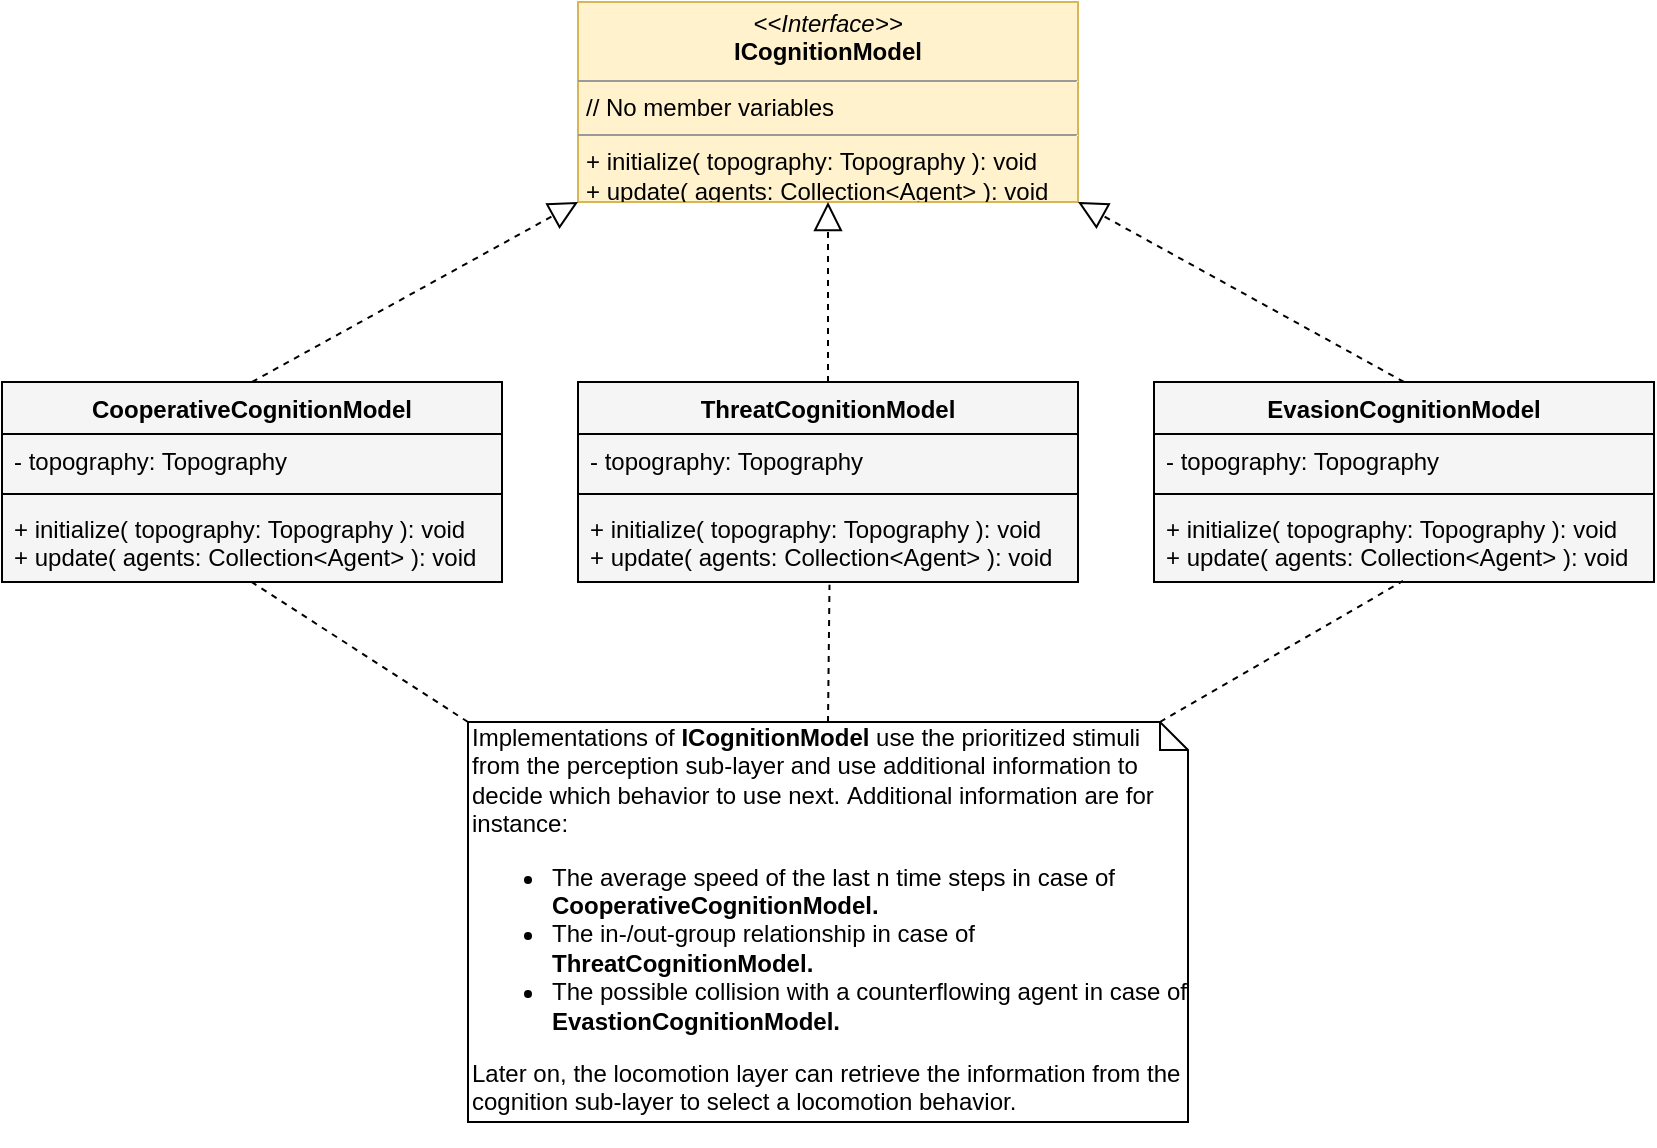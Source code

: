 <mxfile version="13.0.3" type="device"><diagram id="C5RBs43oDa-KdzZeNtuy" name="Page-1"><mxGraphModel dx="1088" dy="801" grid="1" gridSize="10" guides="1" tooltips="1" connect="1" arrows="1" fold="1" page="1" pageScale="1" pageWidth="827" pageHeight="1169" math="0" shadow="0"><root><mxCell id="WIyWlLk6GJQsqaUBKTNV-0"/><mxCell id="WIyWlLk6GJQsqaUBKTNV-1" parent="WIyWlLk6GJQsqaUBKTNV-0"/><mxCell id="-eVlGmoDKhHX-nlaCf8Y-2" value="&lt;p style=&quot;margin: 4px 0px 0px ; text-align: center&quot;&gt;&lt;i&gt;&amp;lt;&amp;lt;Interface&amp;gt;&amp;gt;&lt;/i&gt;&lt;br&gt;&lt;b&gt;ICognitionModel&lt;/b&gt;&lt;/p&gt;&lt;hr size=&quot;1&quot;&gt;&lt;p style=&quot;margin: 0px 0px 0px 4px&quot;&gt;// No member variables&lt;/p&gt;&lt;hr size=&quot;1&quot;&gt;&lt;p style=&quot;margin: 0px 0px 0px 4px&quot;&gt;+ initialize( topography: Topography ): void&lt;/p&gt;&lt;p style=&quot;margin: 0px 0px 0px 4px&quot;&gt;+ update( agents: Collection&amp;lt;Agent&amp;gt;&amp;nbsp;&lt;span&gt;): void&lt;/span&gt;&lt;/p&gt;" style="verticalAlign=top;align=left;overflow=fill;fontSize=12;fontFamily=Helvetica;html=1;fillColor=#fff2cc;strokeColor=#d6b656;" parent="WIyWlLk6GJQsqaUBKTNV-1" vertex="1"><mxGeometry x="288" width="250" height="100" as="geometry"/></mxCell><mxCell id="-eVlGmoDKhHX-nlaCf8Y-7" value="CooperativeCognitionModel" style="swimlane;fontStyle=1;align=center;verticalAlign=top;childLayout=stackLayout;horizontal=1;startSize=26;horizontalStack=0;resizeParent=1;resizeParentMax=0;resizeLast=0;collapsible=1;marginBottom=0;autosize=0;fixDash=0;fillColor=#F5F5F5;swimlaneFillColor=#F5F5F5;" parent="WIyWlLk6GJQsqaUBKTNV-1" vertex="1"><mxGeometry y="190" width="250" height="100" as="geometry"><mxRectangle x="210" y="430" width="190" height="26" as="alternateBounds"/></mxGeometry></mxCell><mxCell id="-eVlGmoDKhHX-nlaCf8Y-8" value="- topography: Topography" style="text;strokeColor=none;fillColor=none;align=left;verticalAlign=top;spacingLeft=4;spacingRight=4;overflow=hidden;rotatable=0;points=[[0,0.5],[1,0.5]];portConstraint=eastwest;" parent="-eVlGmoDKhHX-nlaCf8Y-7" vertex="1"><mxGeometry y="26" width="250" height="26" as="geometry"/></mxCell><mxCell id="-eVlGmoDKhHX-nlaCf8Y-9" value="" style="line;strokeWidth=1;fillColor=none;align=left;verticalAlign=middle;spacingTop=-1;spacingLeft=3;spacingRight=3;rotatable=0;labelPosition=right;points=[];portConstraint=eastwest;" parent="-eVlGmoDKhHX-nlaCf8Y-7" vertex="1"><mxGeometry y="52" width="250" height="8" as="geometry"/></mxCell><mxCell id="-eVlGmoDKhHX-nlaCf8Y-10" value="+ initialize( topography: Topography ): void&#10;+ update( agents: Collection&lt;Agent&gt; ): void" style="text;strokeColor=none;fillColor=none;align=left;verticalAlign=top;spacingLeft=4;spacingRight=4;overflow=hidden;rotatable=0;points=[[0,0.5],[1,0.5]];portConstraint=eastwest;" parent="-eVlGmoDKhHX-nlaCf8Y-7" vertex="1"><mxGeometry y="60" width="250" height="40" as="geometry"/></mxCell><mxCell id="-eVlGmoDKhHX-nlaCf8Y-15" value="EvasionCognitionModel" style="swimlane;fontStyle=1;align=center;verticalAlign=top;childLayout=stackLayout;horizontal=1;startSize=26;horizontalStack=0;resizeParent=1;resizeParentMax=0;resizeLast=0;collapsible=1;marginBottom=0;autosize=0;fixDash=0;fillColor=#F5F5F5;swimlaneFillColor=#F5F5F5;" parent="WIyWlLk6GJQsqaUBKTNV-1" vertex="1"><mxGeometry x="576" y="190" width="250" height="100" as="geometry"><mxRectangle x="210" y="430" width="190" height="26" as="alternateBounds"/></mxGeometry></mxCell><mxCell id="-eVlGmoDKhHX-nlaCf8Y-16" value="- topography: Topography" style="text;strokeColor=none;fillColor=none;align=left;verticalAlign=top;spacingLeft=4;spacingRight=4;overflow=hidden;rotatable=0;points=[[0,0.5],[1,0.5]];portConstraint=eastwest;" parent="-eVlGmoDKhHX-nlaCf8Y-15" vertex="1"><mxGeometry y="26" width="250" height="26" as="geometry"/></mxCell><mxCell id="-eVlGmoDKhHX-nlaCf8Y-17" value="" style="line;strokeWidth=1;fillColor=none;align=left;verticalAlign=middle;spacingTop=-1;spacingLeft=3;spacingRight=3;rotatable=0;labelPosition=right;points=[];portConstraint=eastwest;" parent="-eVlGmoDKhHX-nlaCf8Y-15" vertex="1"><mxGeometry y="52" width="250" height="8" as="geometry"/></mxCell><mxCell id="-eVlGmoDKhHX-nlaCf8Y-18" value="+ initialize( topography: Topography ): void&#10;+ update( agents: Collection&lt;Agent&gt; ): void" style="text;strokeColor=none;fillColor=none;align=left;verticalAlign=top;spacingLeft=4;spacingRight=4;overflow=hidden;rotatable=0;points=[[0,0.5],[1,0.5]];portConstraint=eastwest;" parent="-eVlGmoDKhHX-nlaCf8Y-15" vertex="1"><mxGeometry y="60" width="250" height="40" as="geometry"/></mxCell><mxCell id="-eVlGmoDKhHX-nlaCf8Y-11" value="ThreatCognitionModel" style="swimlane;fontStyle=1;align=center;verticalAlign=top;childLayout=stackLayout;horizontal=1;startSize=26;horizontalStack=0;resizeParent=1;resizeParentMax=0;resizeLast=0;collapsible=1;marginBottom=0;autosize=0;fixDash=0;noLabel=0;fillColor=#F5F5F5;swimlaneFillColor=#F5F5F5;" parent="WIyWlLk6GJQsqaUBKTNV-1" vertex="1"><mxGeometry x="288" y="190" width="250" height="100" as="geometry"><mxRectangle x="210" y="430" width="190" height="26" as="alternateBounds"/></mxGeometry></mxCell><mxCell id="-eVlGmoDKhHX-nlaCf8Y-12" value="- topography: Topography" style="text;strokeColor=none;fillColor=none;align=left;verticalAlign=top;spacingLeft=4;spacingRight=4;overflow=hidden;rotatable=0;points=[[0,0.5],[1,0.5]];portConstraint=eastwest;" parent="-eVlGmoDKhHX-nlaCf8Y-11" vertex="1"><mxGeometry y="26" width="250" height="26" as="geometry"/></mxCell><mxCell id="-eVlGmoDKhHX-nlaCf8Y-13" value="" style="line;strokeWidth=1;fillColor=none;align=left;verticalAlign=middle;spacingTop=-1;spacingLeft=3;spacingRight=3;rotatable=0;labelPosition=right;points=[];portConstraint=eastwest;" parent="-eVlGmoDKhHX-nlaCf8Y-11" vertex="1"><mxGeometry y="52" width="250" height="8" as="geometry"/></mxCell><mxCell id="-eVlGmoDKhHX-nlaCf8Y-14" value="+ initialize( topography: Topography ): void&#10;+ update( agents: Collection&lt;Agent&gt; ): void" style="text;strokeColor=none;fillColor=none;align=left;verticalAlign=top;spacingLeft=4;spacingRight=4;overflow=hidden;rotatable=0;points=[[0,0.5],[1,0.5]];portConstraint=eastwest;" parent="-eVlGmoDKhHX-nlaCf8Y-11" vertex="1"><mxGeometry y="60" width="250" height="40" as="geometry"/></mxCell><mxCell id="-eVlGmoDKhHX-nlaCf8Y-19" value="" style="endArrow=block;dashed=1;endFill=0;endSize=12;html=1;entryX=0;entryY=1;entryDx=0;entryDy=0;exitX=0.5;exitY=0;exitDx=0;exitDy=0;" parent="WIyWlLk6GJQsqaUBKTNV-1" source="-eVlGmoDKhHX-nlaCf8Y-7" target="-eVlGmoDKhHX-nlaCf8Y-2" edge="1"><mxGeometry width="160" relative="1" as="geometry"><mxPoint x="120" y="430" as="sourcePoint"/><mxPoint x="280" y="430" as="targetPoint"/></mxGeometry></mxCell><mxCell id="-eVlGmoDKhHX-nlaCf8Y-20" value="" style="endArrow=block;dashed=1;endFill=0;endSize=12;html=1;exitX=0.5;exitY=0;exitDx=0;exitDy=0;entryX=0.5;entryY=1;entryDx=0;entryDy=0;" parent="WIyWlLk6GJQsqaUBKTNV-1" source="-eVlGmoDKhHX-nlaCf8Y-11" target="-eVlGmoDKhHX-nlaCf8Y-2" edge="1"><mxGeometry width="160" relative="1" as="geometry"><mxPoint x="425" y="180" as="sourcePoint"/><mxPoint x="420" y="130" as="targetPoint"/></mxGeometry></mxCell><mxCell id="-eVlGmoDKhHX-nlaCf8Y-21" value="" style="endArrow=block;dashed=1;endFill=0;endSize=12;html=1;entryX=1;entryY=1;entryDx=0;entryDy=0;exitX=0.5;exitY=0;exitDx=0;exitDy=0;" parent="WIyWlLk6GJQsqaUBKTNV-1" source="-eVlGmoDKhHX-nlaCf8Y-15" target="-eVlGmoDKhHX-nlaCf8Y-2" edge="1"><mxGeometry width="160" relative="1" as="geometry"><mxPoint x="435.25" y="196.6" as="sourcePoint"/><mxPoint x="435" y="110" as="targetPoint"/></mxGeometry></mxCell><mxCell id="-eVlGmoDKhHX-nlaCf8Y-22" value="&lt;div&gt;Implementations of &lt;b&gt;ICognitionModel&lt;/b&gt; use the prioritized&amp;nbsp;&lt;span&gt;stimuli from the perception sub-layer and use&amp;nbsp;&lt;/span&gt;&lt;span&gt;additional information&amp;nbsp;&lt;/span&gt;&lt;span&gt;to decide which behavior&amp;nbsp;&lt;/span&gt;&lt;span&gt;to use next.&amp;nbsp;&lt;/span&gt;&lt;span&gt;Additional information are for instance:&lt;/span&gt;&lt;/div&gt;&lt;div&gt;&lt;ul&gt;&lt;li&gt;&lt;span&gt;The average speed&amp;nbsp;&lt;/span&gt;&lt;span&gt;of the last n time steps in case of &lt;b&gt;CooperativeCognitionModel.&lt;/b&gt;&lt;/span&gt;&lt;/li&gt;&lt;li&gt;&lt;span&gt;The in-/out-group relationship in case of &lt;b&gt;ThreatCognitionModel.&lt;/b&gt;&lt;/span&gt;&lt;/li&gt;&lt;li&gt;&lt;span&gt;The possible collision with a counterflowing agent in case of &lt;b&gt;EvastionCognitionModel.&lt;/b&gt;&lt;/span&gt;&lt;/li&gt;&lt;/ul&gt;&lt;/div&gt;&lt;div&gt;&lt;span&gt;Later on, the locomotion layer can retrieve&amp;nbsp;&lt;/span&gt;&lt;span&gt;the information from the cognition sub-layer to select a locomotion behavior.&lt;/span&gt;&lt;br&gt;&lt;/div&gt;&lt;div&gt;&lt;br&gt;&lt;/div&gt;" style="shape=note;whiteSpace=wrap;html=1;size=14;verticalAlign=top;align=left;spacingTop=-6;" parent="WIyWlLk6GJQsqaUBKTNV-1" vertex="1"><mxGeometry x="233" y="360" width="360" height="200" as="geometry"/></mxCell><mxCell id="-eVlGmoDKhHX-nlaCf8Y-23" value="" style="endArrow=none;dashed=1;html=1;exitX=0;exitY=0;exitDx=0;exitDy=0;exitPerimeter=0;entryX=0.499;entryY=0.999;entryDx=0;entryDy=0;entryPerimeter=0;" parent="WIyWlLk6GJQsqaUBKTNV-1" source="-eVlGmoDKhHX-nlaCf8Y-22" target="-eVlGmoDKhHX-nlaCf8Y-10" edge="1"><mxGeometry width="50" height="50" relative="1" as="geometry"><mxPoint x="260" y="360" as="sourcePoint"/><mxPoint x="124" y="292" as="targetPoint"/></mxGeometry></mxCell><mxCell id="-eVlGmoDKhHX-nlaCf8Y-24" value="" style="endArrow=none;dashed=1;html=1;entryX=0.503;entryY=1.035;entryDx=0;entryDy=0;entryPerimeter=0;exitX=0.5;exitY=0;exitDx=0;exitDy=0;exitPerimeter=0;" parent="WIyWlLk6GJQsqaUBKTNV-1" source="-eVlGmoDKhHX-nlaCf8Y-22" target="-eVlGmoDKhHX-nlaCf8Y-14" edge="1"><mxGeometry width="50" height="50" relative="1" as="geometry"><mxPoint x="413" y="360" as="sourcePoint"/><mxPoint x="370" y="290" as="targetPoint"/></mxGeometry></mxCell><mxCell id="-eVlGmoDKhHX-nlaCf8Y-25" value="" style="endArrow=none;dashed=1;html=1;entryX=0.498;entryY=0.987;entryDx=0;entryDy=0;entryPerimeter=0;exitX=0;exitY=0;exitDx=346;exitDy=0;exitPerimeter=0;" parent="WIyWlLk6GJQsqaUBKTNV-1" source="-eVlGmoDKhHX-nlaCf8Y-22" target="-eVlGmoDKhHX-nlaCf8Y-18" edge="1"><mxGeometry width="50" height="50" relative="1" as="geometry"><mxPoint x="579" y="360" as="sourcePoint"/><mxPoint x="640" y="290" as="targetPoint"/></mxGeometry></mxCell></root></mxGraphModel></diagram></mxfile>